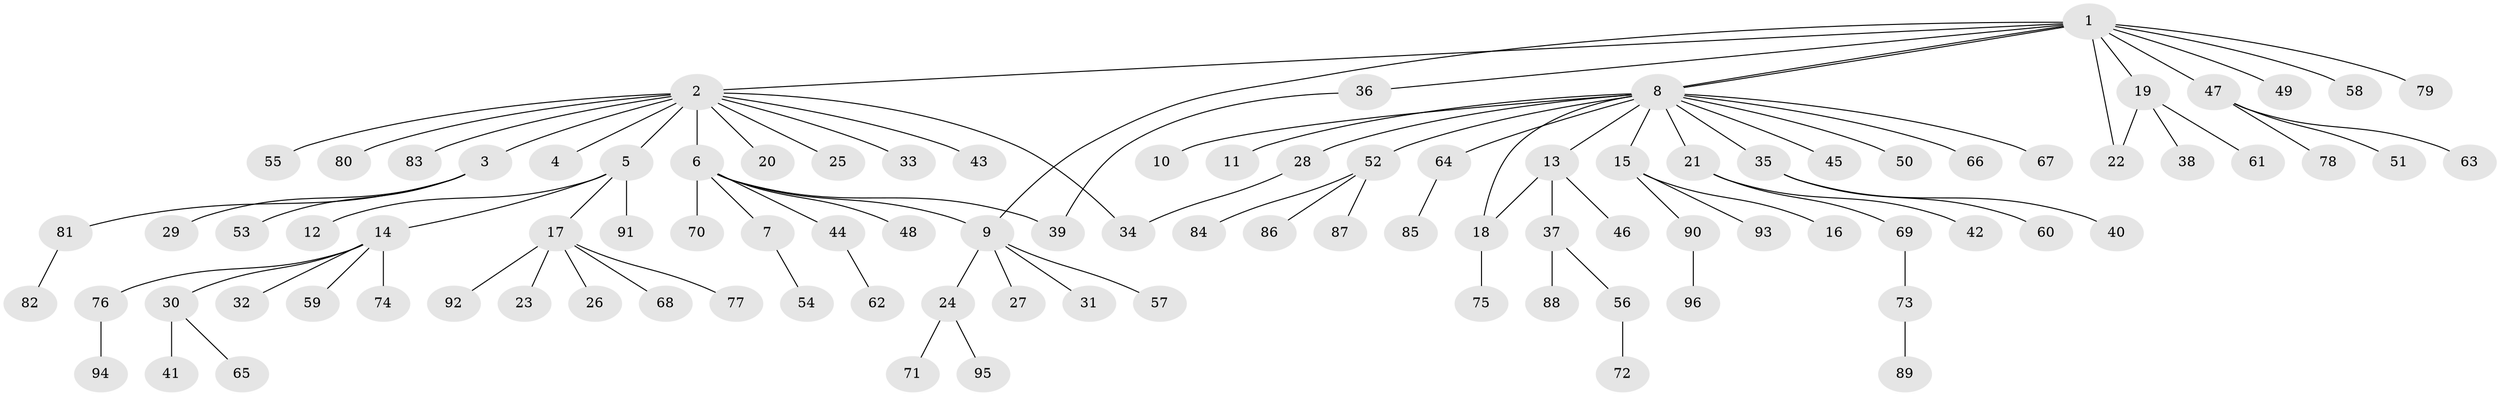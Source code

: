 // coarse degree distribution, {14: 0.017543859649122806, 1: 0.7543859649122807, 4: 0.017543859649122806, 3: 0.017543859649122806, 6: 0.017543859649122806, 2: 0.12280701754385964, 13: 0.017543859649122806, 12: 0.017543859649122806, 5: 0.017543859649122806}
// Generated by graph-tools (version 1.1) at 2025/51/03/04/25 21:51:51]
// undirected, 96 vertices, 101 edges
graph export_dot {
graph [start="1"]
  node [color=gray90,style=filled];
  1;
  2;
  3;
  4;
  5;
  6;
  7;
  8;
  9;
  10;
  11;
  12;
  13;
  14;
  15;
  16;
  17;
  18;
  19;
  20;
  21;
  22;
  23;
  24;
  25;
  26;
  27;
  28;
  29;
  30;
  31;
  32;
  33;
  34;
  35;
  36;
  37;
  38;
  39;
  40;
  41;
  42;
  43;
  44;
  45;
  46;
  47;
  48;
  49;
  50;
  51;
  52;
  53;
  54;
  55;
  56;
  57;
  58;
  59;
  60;
  61;
  62;
  63;
  64;
  65;
  66;
  67;
  68;
  69;
  70;
  71;
  72;
  73;
  74;
  75;
  76;
  77;
  78;
  79;
  80;
  81;
  82;
  83;
  84;
  85;
  86;
  87;
  88;
  89;
  90;
  91;
  92;
  93;
  94;
  95;
  96;
  1 -- 2;
  1 -- 8;
  1 -- 8;
  1 -- 9;
  1 -- 19;
  1 -- 22;
  1 -- 36;
  1 -- 47;
  1 -- 49;
  1 -- 58;
  1 -- 79;
  2 -- 3;
  2 -- 4;
  2 -- 5;
  2 -- 6;
  2 -- 20;
  2 -- 25;
  2 -- 33;
  2 -- 34;
  2 -- 43;
  2 -- 55;
  2 -- 80;
  2 -- 83;
  3 -- 29;
  3 -- 53;
  3 -- 81;
  5 -- 12;
  5 -- 14;
  5 -- 17;
  5 -- 91;
  6 -- 7;
  6 -- 9;
  6 -- 39;
  6 -- 44;
  6 -- 48;
  6 -- 70;
  7 -- 54;
  8 -- 10;
  8 -- 11;
  8 -- 13;
  8 -- 15;
  8 -- 18;
  8 -- 21;
  8 -- 28;
  8 -- 35;
  8 -- 45;
  8 -- 50;
  8 -- 52;
  8 -- 64;
  8 -- 66;
  8 -- 67;
  9 -- 24;
  9 -- 27;
  9 -- 31;
  9 -- 57;
  13 -- 18;
  13 -- 37;
  13 -- 46;
  14 -- 30;
  14 -- 32;
  14 -- 59;
  14 -- 74;
  14 -- 76;
  15 -- 16;
  15 -- 90;
  15 -- 93;
  17 -- 23;
  17 -- 26;
  17 -- 68;
  17 -- 77;
  17 -- 92;
  18 -- 75;
  19 -- 22;
  19 -- 38;
  19 -- 61;
  21 -- 42;
  21 -- 69;
  24 -- 71;
  24 -- 95;
  28 -- 34;
  30 -- 41;
  30 -- 65;
  35 -- 40;
  35 -- 60;
  36 -- 39;
  37 -- 56;
  37 -- 88;
  44 -- 62;
  47 -- 51;
  47 -- 63;
  47 -- 78;
  52 -- 84;
  52 -- 86;
  52 -- 87;
  56 -- 72;
  64 -- 85;
  69 -- 73;
  73 -- 89;
  76 -- 94;
  81 -- 82;
  90 -- 96;
}
